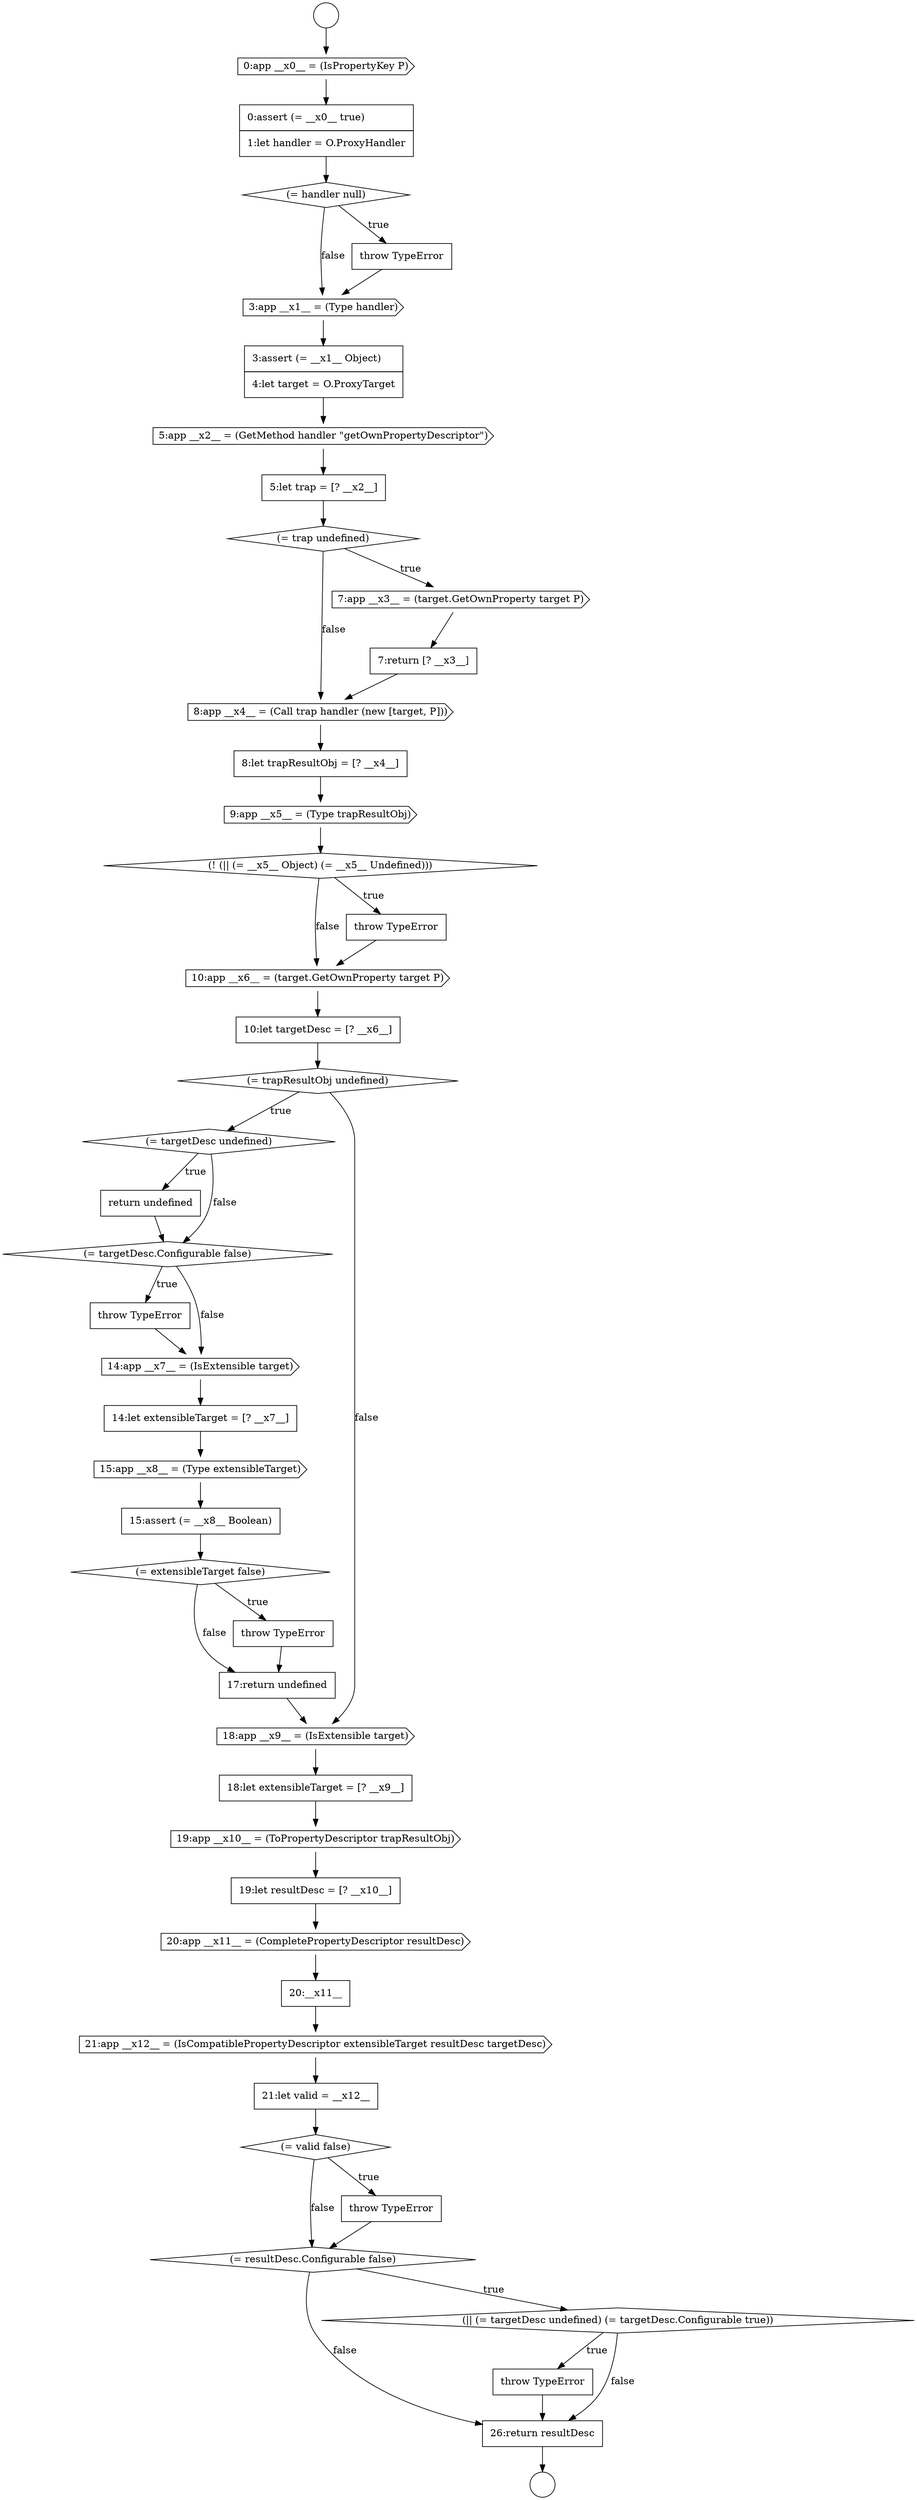 digraph {
  node2763 [shape=circle label=" " color="black" fillcolor="white" style=filled]
  node2767 [shape=diamond, label=<<font color="black">(= handler null)</font>> color="black" fillcolor="white" style=filled]
  node2805 [shape=diamond, label=<<font color="black">(= resultDesc.Configurable false)</font>> color="black" fillcolor="white" style=filled]
  node2769 [shape=cds, label=<<font color="black">3:app __x1__ = (Type handler)</font>> color="black" fillcolor="white" style=filled]
  node2801 [shape=cds, label=<<font color="black">21:app __x12__ = (IsCompatiblePropertyDescriptor extensibleTarget resultDesc targetDesc)</font>> color="black" fillcolor="white" style=filled]
  node2766 [shape=none, margin=0, label=<<font color="black">
    <table border="0" cellborder="1" cellspacing="0" cellpadding="10">
      <tr><td align="left">0:assert (= __x0__ true)</td></tr>
      <tr><td align="left">1:let handler = O.ProxyHandler</td></tr>
    </table>
  </font>> color="black" fillcolor="white" style=filled]
  node2784 [shape=diamond, label=<<font color="black">(= targetDesc undefined)</font>> color="black" fillcolor="white" style=filled]
  node2807 [shape=none, margin=0, label=<<font color="black">
    <table border="0" cellborder="1" cellspacing="0" cellpadding="10">
      <tr><td align="left">throw TypeError</td></tr>
    </table>
  </font>> color="black" fillcolor="white" style=filled]
  node2764 [shape=circle label=" " color="black" fillcolor="white" style=filled]
  node2768 [shape=none, margin=0, label=<<font color="black">
    <table border="0" cellborder="1" cellspacing="0" cellpadding="10">
      <tr><td align="left">throw TypeError</td></tr>
    </table>
  </font>> color="black" fillcolor="white" style=filled]
  node2803 [shape=diamond, label=<<font color="black">(= valid false)</font>> color="black" fillcolor="white" style=filled]
  node2771 [shape=cds, label=<<font color="black">5:app __x2__ = (GetMethod handler &quot;getOwnPropertyDescriptor&quot;)</font>> color="black" fillcolor="white" style=filled]
  node2778 [shape=cds, label=<<font color="black">9:app __x5__ = (Type trapResultObj)</font>> color="black" fillcolor="white" style=filled]
  node2787 [shape=none, margin=0, label=<<font color="black">
    <table border="0" cellborder="1" cellspacing="0" cellpadding="10">
      <tr><td align="left">throw TypeError</td></tr>
    </table>
  </font>> color="black" fillcolor="white" style=filled]
  node2808 [shape=none, margin=0, label=<<font color="black">
    <table border="0" cellborder="1" cellspacing="0" cellpadding="10">
      <tr><td align="left">26:return resultDesc</td></tr>
    </table>
  </font>> color="black" fillcolor="white" style=filled]
  node2776 [shape=cds, label=<<font color="black">8:app __x4__ = (Call trap handler (new [target, P]))</font>> color="black" fillcolor="white" style=filled]
  node2794 [shape=none, margin=0, label=<<font color="black">
    <table border="0" cellborder="1" cellspacing="0" cellpadding="10">
      <tr><td align="left">17:return undefined</td></tr>
    </table>
  </font>> color="black" fillcolor="white" style=filled]
  node2782 [shape=none, margin=0, label=<<font color="black">
    <table border="0" cellborder="1" cellspacing="0" cellpadding="10">
      <tr><td align="left">10:let targetDesc = [? __x6__]</td></tr>
    </table>
  </font>> color="black" fillcolor="white" style=filled]
  node2777 [shape=none, margin=0, label=<<font color="black">
    <table border="0" cellborder="1" cellspacing="0" cellpadding="10">
      <tr><td align="left">8:let trapResultObj = [? __x4__]</td></tr>
    </table>
  </font>> color="black" fillcolor="white" style=filled]
  node2772 [shape=none, margin=0, label=<<font color="black">
    <table border="0" cellborder="1" cellspacing="0" cellpadding="10">
      <tr><td align="left">5:let trap = [? __x2__]</td></tr>
    </table>
  </font>> color="black" fillcolor="white" style=filled]
  node2799 [shape=cds, label=<<font color="black">20:app __x11__ = (CompletePropertyDescriptor resultDesc)</font>> color="black" fillcolor="white" style=filled]
  node2804 [shape=none, margin=0, label=<<font color="black">
    <table border="0" cellborder="1" cellspacing="0" cellpadding="10">
      <tr><td align="left">throw TypeError</td></tr>
    </table>
  </font>> color="black" fillcolor="white" style=filled]
  node2790 [shape=cds, label=<<font color="black">15:app __x8__ = (Type extensibleTarget)</font>> color="black" fillcolor="white" style=filled]
  node2773 [shape=diamond, label=<<font color="black">(= trap undefined)</font>> color="black" fillcolor="white" style=filled]
  node2798 [shape=none, margin=0, label=<<font color="black">
    <table border="0" cellborder="1" cellspacing="0" cellpadding="10">
      <tr><td align="left">19:let resultDesc = [? __x10__]</td></tr>
    </table>
  </font>> color="black" fillcolor="white" style=filled]
  node2781 [shape=cds, label=<<font color="black">10:app __x6__ = (target.GetOwnProperty target P)</font>> color="black" fillcolor="white" style=filled]
  node2788 [shape=cds, label=<<font color="black">14:app __x7__ = (IsExtensible target)</font>> color="black" fillcolor="white" style=filled]
  node2793 [shape=none, margin=0, label=<<font color="black">
    <table border="0" cellborder="1" cellspacing="0" cellpadding="10">
      <tr><td align="left">throw TypeError</td></tr>
    </table>
  </font>> color="black" fillcolor="white" style=filled]
  node2791 [shape=none, margin=0, label=<<font color="black">
    <table border="0" cellborder="1" cellspacing="0" cellpadding="10">
      <tr><td align="left">15:assert (= __x8__ Boolean)</td></tr>
    </table>
  </font>> color="black" fillcolor="white" style=filled]
  node2789 [shape=none, margin=0, label=<<font color="black">
    <table border="0" cellborder="1" cellspacing="0" cellpadding="10">
      <tr><td align="left">14:let extensibleTarget = [? __x7__]</td></tr>
    </table>
  </font>> color="black" fillcolor="white" style=filled]
  node2806 [shape=diamond, label=<<font color="black">(|| (= targetDesc undefined) (= targetDesc.Configurable true))</font>> color="black" fillcolor="white" style=filled]
  node2774 [shape=cds, label=<<font color="black">7:app __x3__ = (target.GetOwnProperty target P)</font>> color="black" fillcolor="white" style=filled]
  node2802 [shape=none, margin=0, label=<<font color="black">
    <table border="0" cellborder="1" cellspacing="0" cellpadding="10">
      <tr><td align="left">21:let valid = __x12__</td></tr>
    </table>
  </font>> color="black" fillcolor="white" style=filled]
  node2780 [shape=none, margin=0, label=<<font color="black">
    <table border="0" cellborder="1" cellspacing="0" cellpadding="10">
      <tr><td align="left">throw TypeError</td></tr>
    </table>
  </font>> color="black" fillcolor="white" style=filled]
  node2785 [shape=none, margin=0, label=<<font color="black">
    <table border="0" cellborder="1" cellspacing="0" cellpadding="10">
      <tr><td align="left">return undefined</td></tr>
    </table>
  </font>> color="black" fillcolor="white" style=filled]
  node2770 [shape=none, margin=0, label=<<font color="black">
    <table border="0" cellborder="1" cellspacing="0" cellpadding="10">
      <tr><td align="left">3:assert (= __x1__ Object)</td></tr>
      <tr><td align="left">4:let target = O.ProxyTarget</td></tr>
    </table>
  </font>> color="black" fillcolor="white" style=filled]
  node2765 [shape=cds, label=<<font color="black">0:app __x0__ = (IsPropertyKey P)</font>> color="black" fillcolor="white" style=filled]
  node2797 [shape=cds, label=<<font color="black">19:app __x10__ = (ToPropertyDescriptor trapResultObj)</font>> color="black" fillcolor="white" style=filled]
  node2775 [shape=none, margin=0, label=<<font color="black">
    <table border="0" cellborder="1" cellspacing="0" cellpadding="10">
      <tr><td align="left">7:return [? __x3__]</td></tr>
    </table>
  </font>> color="black" fillcolor="white" style=filled]
  node2792 [shape=diamond, label=<<font color="black">(= extensibleTarget false)</font>> color="black" fillcolor="white" style=filled]
  node2786 [shape=diamond, label=<<font color="black">(= targetDesc.Configurable false)</font>> color="black" fillcolor="white" style=filled]
  node2796 [shape=none, margin=0, label=<<font color="black">
    <table border="0" cellborder="1" cellspacing="0" cellpadding="10">
      <tr><td align="left">18:let extensibleTarget = [? __x9__]</td></tr>
    </table>
  </font>> color="black" fillcolor="white" style=filled]
  node2779 [shape=diamond, label=<<font color="black">(! (|| (= __x5__ Object) (= __x5__ Undefined)))</font>> color="black" fillcolor="white" style=filled]
  node2800 [shape=none, margin=0, label=<<font color="black">
    <table border="0" cellborder="1" cellspacing="0" cellpadding="10">
      <tr><td align="left">20:__x11__</td></tr>
    </table>
  </font>> color="black" fillcolor="white" style=filled]
  node2795 [shape=cds, label=<<font color="black">18:app __x9__ = (IsExtensible target)</font>> color="black" fillcolor="white" style=filled]
  node2783 [shape=diamond, label=<<font color="black">(= trapResultObj undefined)</font>> color="black" fillcolor="white" style=filled]
  node2791 -> node2792 [ color="black"]
  node2786 -> node2787 [label=<<font color="black">true</font>> color="black"]
  node2786 -> node2788 [label=<<font color="black">false</font>> color="black"]
  node2763 -> node2765 [ color="black"]
  node2778 -> node2779 [ color="black"]
  node2768 -> node2769 [ color="black"]
  node2774 -> node2775 [ color="black"]
  node2776 -> node2777 [ color="black"]
  node2804 -> node2805 [ color="black"]
  node2788 -> node2789 [ color="black"]
  node2790 -> node2791 [ color="black"]
  node2779 -> node2780 [label=<<font color="black">true</font>> color="black"]
  node2779 -> node2781 [label=<<font color="black">false</font>> color="black"]
  node2785 -> node2786 [ color="black"]
  node2783 -> node2784 [label=<<font color="black">true</font>> color="black"]
  node2783 -> node2795 [label=<<font color="black">false</font>> color="black"]
  node2799 -> node2800 [ color="black"]
  node2793 -> node2794 [ color="black"]
  node2780 -> node2781 [ color="black"]
  node2806 -> node2807 [label=<<font color="black">true</font>> color="black"]
  node2806 -> node2808 [label=<<font color="black">false</font>> color="black"]
  node2796 -> node2797 [ color="black"]
  node2766 -> node2767 [ color="black"]
  node2795 -> node2796 [ color="black"]
  node2777 -> node2778 [ color="black"]
  node2802 -> node2803 [ color="black"]
  node2792 -> node2793 [label=<<font color="black">true</font>> color="black"]
  node2792 -> node2794 [label=<<font color="black">false</font>> color="black"]
  node2781 -> node2782 [ color="black"]
  node2800 -> node2801 [ color="black"]
  node2789 -> node2790 [ color="black"]
  node2798 -> node2799 [ color="black"]
  node2801 -> node2802 [ color="black"]
  node2775 -> node2776 [ color="black"]
  node2765 -> node2766 [ color="black"]
  node2803 -> node2804 [label=<<font color="black">true</font>> color="black"]
  node2803 -> node2805 [label=<<font color="black">false</font>> color="black"]
  node2784 -> node2785 [label=<<font color="black">true</font>> color="black"]
  node2784 -> node2786 [label=<<font color="black">false</font>> color="black"]
  node2797 -> node2798 [ color="black"]
  node2773 -> node2774 [label=<<font color="black">true</font>> color="black"]
  node2773 -> node2776 [label=<<font color="black">false</font>> color="black"]
  node2805 -> node2806 [label=<<font color="black">true</font>> color="black"]
  node2805 -> node2808 [label=<<font color="black">false</font>> color="black"]
  node2808 -> node2764 [ color="black"]
  node2787 -> node2788 [ color="black"]
  node2807 -> node2808 [ color="black"]
  node2770 -> node2771 [ color="black"]
  node2772 -> node2773 [ color="black"]
  node2794 -> node2795 [ color="black"]
  node2782 -> node2783 [ color="black"]
  node2767 -> node2768 [label=<<font color="black">true</font>> color="black"]
  node2767 -> node2769 [label=<<font color="black">false</font>> color="black"]
  node2771 -> node2772 [ color="black"]
  node2769 -> node2770 [ color="black"]
}
